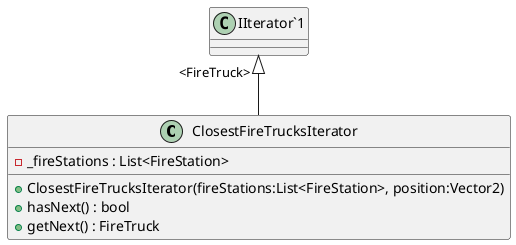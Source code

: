 @startuml
class ClosestFireTrucksIterator {
    - _fireStations : List<FireStation>
    + ClosestFireTrucksIterator(fireStations:List<FireStation>, position:Vector2)
    + hasNext() : bool
    + getNext() : FireTruck
}
"IIterator`1" "<FireTruck>" <|-- ClosestFireTrucksIterator
@enduml
